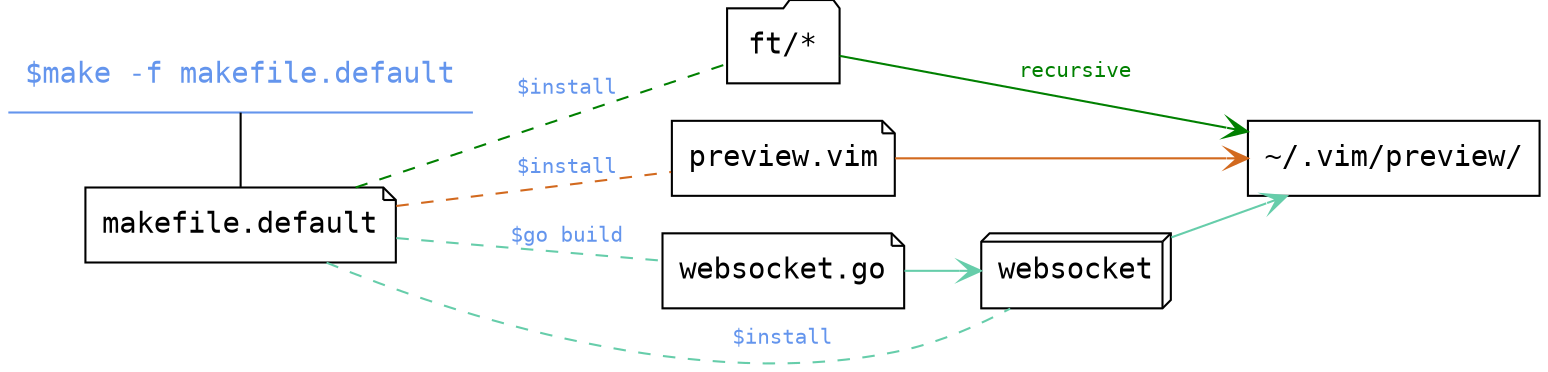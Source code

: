 digraph g
{
	rankdir=LR;
	node [shape="box", fontname="Source Code Pro,monospace"]
	edge[arrowhead=vee, arrowtail=vee, fontname="monospace", fontsize=10, dir=none]

	make[label="$make -f makefile.default", shape=underline, fontcolor=cornflowerblue, color=cornflowerblue]
	makefile[label="makefile.default", shape="note"]
	"ft/*" [shape=folder]
	"preview.vim" [shape=note]
	"websocket.go" [shape=note]
	"websocket" [shape=box3d]
	root[label="~/.vim/preview/"]

	make -> makefile

	makefile       -> "websocket.go" [label="$go build", fontcolor=cornflowerblue, style=dashed, color=aquamarine3]
	"websocket.go" -> websocket      [label="", color=aquamarine3, dir=forward]
	makefile       -> websocket      [label="$install", color=aquamarine3, fontcolor=cornflowerblue, style=dashed]
	websocket      -> root           [label="", color=aquamarine3, dir=forward]

	makefile      -> "preview.vim" [label="$install", fontcolor=cornflowerblue, style=dashed, color=chocolate]
	"preview.vim" -> root          [color=chocolate, dir=forward]

	makefile      -> "ft/*" [label="$install", fontcolor=cornflowerblue, style=dashed, color=webgreen]
	"ft/*"        -> root   [label="recursive" fontcolor=webgreen color=webgreen, dir=forward]

	{rank=same;"preview.vim";"websocket.go";"ft/*";}
	{rank=same;make;makefile}
}
